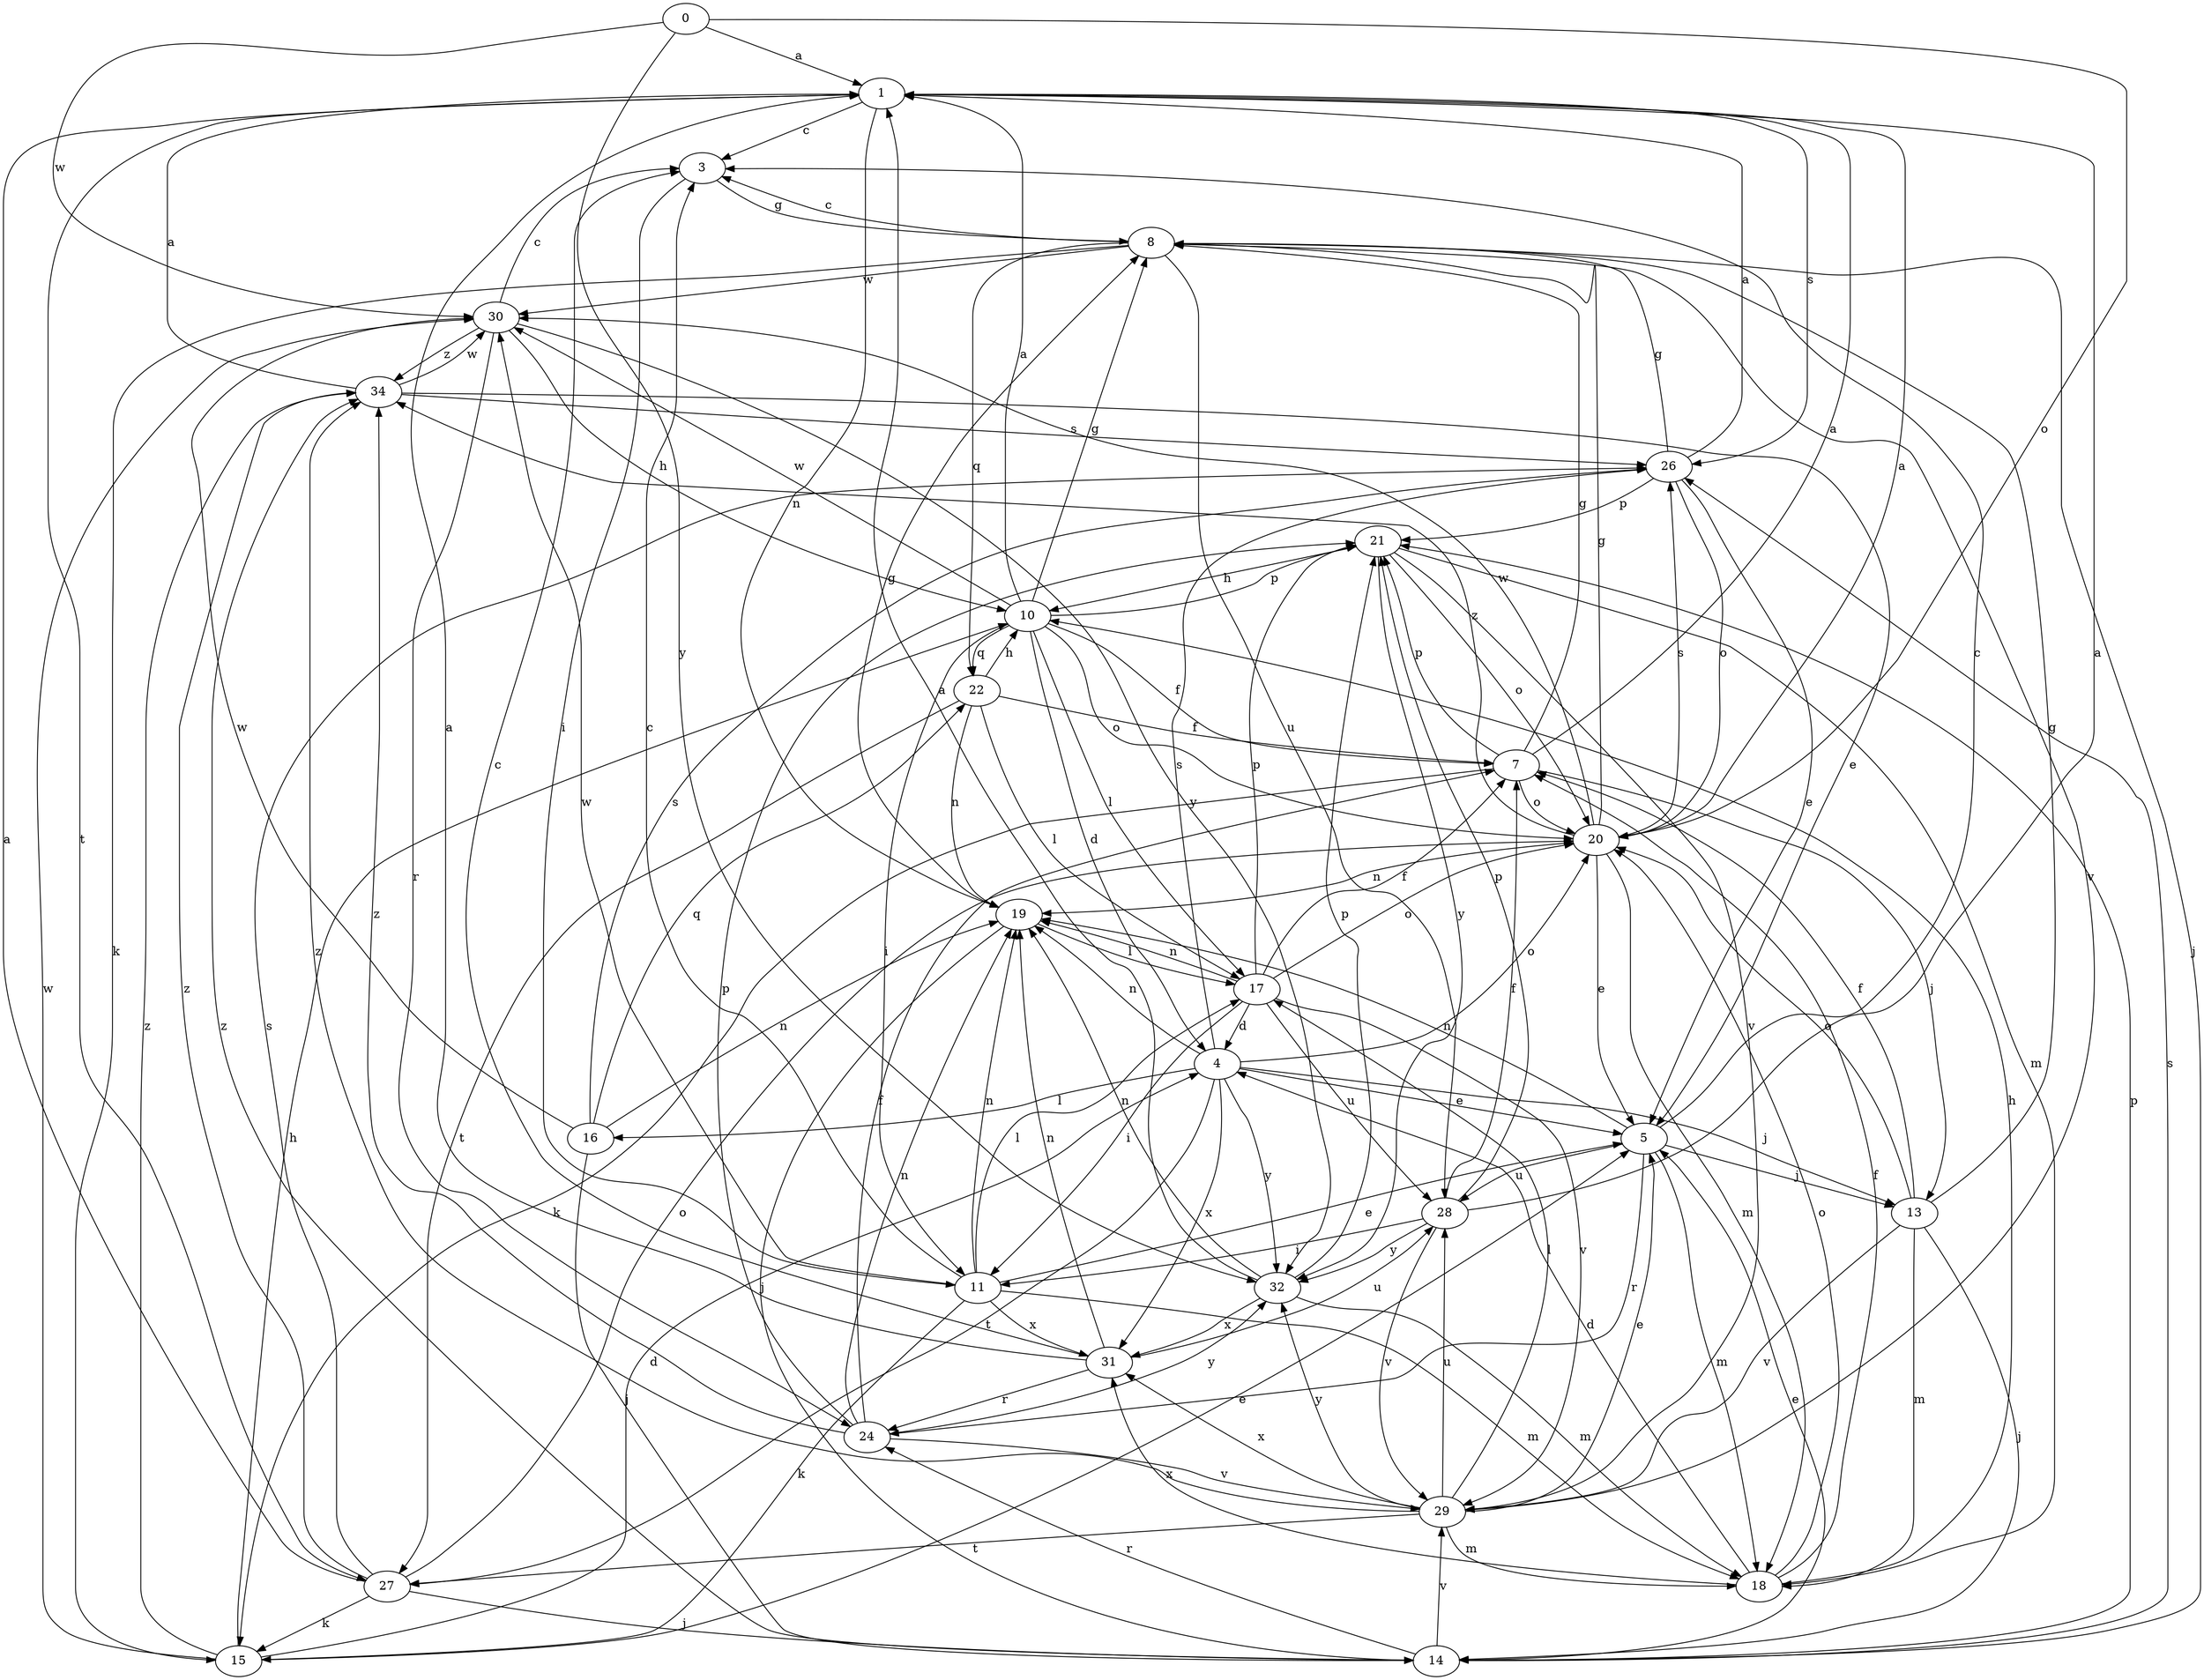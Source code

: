 strict digraph  {
0;
1;
3;
4;
5;
7;
8;
10;
11;
13;
14;
15;
16;
17;
18;
19;
20;
21;
22;
24;
26;
27;
28;
29;
30;
31;
32;
34;
0 -> 1  [label=a];
0 -> 20  [label=o];
0 -> 30  [label=w];
0 -> 32  [label=y];
1 -> 3  [label=c];
1 -> 19  [label=n];
1 -> 26  [label=s];
1 -> 27  [label=t];
3 -> 8  [label=g];
3 -> 11  [label=i];
4 -> 5  [label=e];
4 -> 13  [label=j];
4 -> 16  [label=l];
4 -> 19  [label=n];
4 -> 20  [label=o];
4 -> 26  [label=s];
4 -> 27  [label=t];
4 -> 31  [label=x];
4 -> 32  [label=y];
5 -> 3  [label=c];
5 -> 13  [label=j];
5 -> 18  [label=m];
5 -> 19  [label=n];
5 -> 24  [label=r];
5 -> 28  [label=u];
7 -> 1  [label=a];
7 -> 8  [label=g];
7 -> 13  [label=j];
7 -> 15  [label=k];
7 -> 20  [label=o];
7 -> 21  [label=p];
8 -> 3  [label=c];
8 -> 14  [label=j];
8 -> 15  [label=k];
8 -> 22  [label=q];
8 -> 28  [label=u];
8 -> 29  [label=v];
8 -> 30  [label=w];
10 -> 1  [label=a];
10 -> 4  [label=d];
10 -> 7  [label=f];
10 -> 8  [label=g];
10 -> 11  [label=i];
10 -> 17  [label=l];
10 -> 20  [label=o];
10 -> 21  [label=p];
10 -> 22  [label=q];
10 -> 30  [label=w];
11 -> 3  [label=c];
11 -> 5  [label=e];
11 -> 15  [label=k];
11 -> 17  [label=l];
11 -> 18  [label=m];
11 -> 19  [label=n];
11 -> 30  [label=w];
11 -> 31  [label=x];
13 -> 7  [label=f];
13 -> 8  [label=g];
13 -> 14  [label=j];
13 -> 18  [label=m];
13 -> 20  [label=o];
13 -> 29  [label=v];
14 -> 5  [label=e];
14 -> 21  [label=p];
14 -> 24  [label=r];
14 -> 26  [label=s];
14 -> 29  [label=v];
14 -> 34  [label=z];
15 -> 4  [label=d];
15 -> 5  [label=e];
15 -> 10  [label=h];
15 -> 30  [label=w];
15 -> 34  [label=z];
16 -> 14  [label=j];
16 -> 19  [label=n];
16 -> 22  [label=q];
16 -> 26  [label=s];
16 -> 30  [label=w];
17 -> 4  [label=d];
17 -> 7  [label=f];
17 -> 11  [label=i];
17 -> 19  [label=n];
17 -> 20  [label=o];
17 -> 21  [label=p];
17 -> 28  [label=u];
17 -> 29  [label=v];
18 -> 4  [label=d];
18 -> 7  [label=f];
18 -> 10  [label=h];
18 -> 20  [label=o];
18 -> 31  [label=x];
19 -> 8  [label=g];
19 -> 14  [label=j];
19 -> 17  [label=l];
20 -> 1  [label=a];
20 -> 5  [label=e];
20 -> 8  [label=g];
20 -> 18  [label=m];
20 -> 19  [label=n];
20 -> 26  [label=s];
20 -> 30  [label=w];
20 -> 34  [label=z];
21 -> 10  [label=h];
21 -> 18  [label=m];
21 -> 20  [label=o];
21 -> 29  [label=v];
21 -> 32  [label=y];
22 -> 7  [label=f];
22 -> 10  [label=h];
22 -> 17  [label=l];
22 -> 19  [label=n];
22 -> 27  [label=t];
24 -> 7  [label=f];
24 -> 19  [label=n];
24 -> 21  [label=p];
24 -> 29  [label=v];
24 -> 32  [label=y];
24 -> 34  [label=z];
26 -> 1  [label=a];
26 -> 5  [label=e];
26 -> 8  [label=g];
26 -> 20  [label=o];
26 -> 21  [label=p];
27 -> 1  [label=a];
27 -> 14  [label=j];
27 -> 15  [label=k];
27 -> 20  [label=o];
27 -> 26  [label=s];
27 -> 34  [label=z];
28 -> 1  [label=a];
28 -> 7  [label=f];
28 -> 11  [label=i];
28 -> 21  [label=p];
28 -> 29  [label=v];
28 -> 32  [label=y];
29 -> 5  [label=e];
29 -> 17  [label=l];
29 -> 18  [label=m];
29 -> 27  [label=t];
29 -> 28  [label=u];
29 -> 31  [label=x];
29 -> 32  [label=y];
29 -> 34  [label=z];
30 -> 3  [label=c];
30 -> 10  [label=h];
30 -> 24  [label=r];
30 -> 32  [label=y];
30 -> 34  [label=z];
31 -> 1  [label=a];
31 -> 3  [label=c];
31 -> 19  [label=n];
31 -> 24  [label=r];
31 -> 28  [label=u];
32 -> 1  [label=a];
32 -> 18  [label=m];
32 -> 19  [label=n];
32 -> 21  [label=p];
32 -> 31  [label=x];
34 -> 1  [label=a];
34 -> 5  [label=e];
34 -> 26  [label=s];
34 -> 30  [label=w];
}
